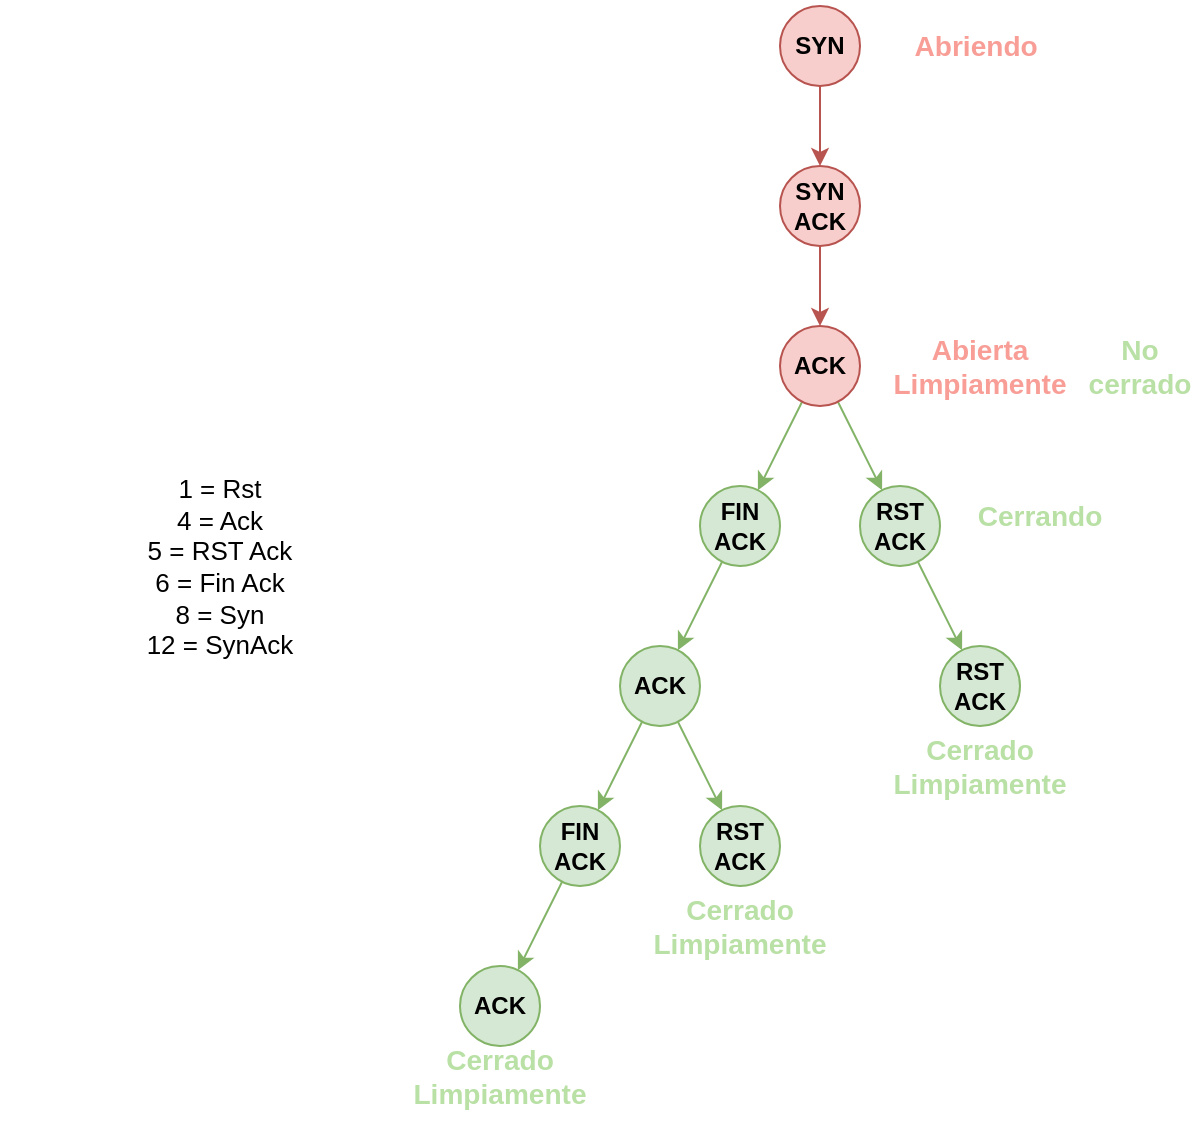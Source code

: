 <mxfile version="10.7.4" type="device"><diagram id="bQv4EMV4mGENpK0hk5Bo" name="Page-1"><mxGraphModel dx="994" dy="455" grid="1" gridSize="10" guides="1" tooltips="1" connect="1" arrows="1" fold="1" page="1" pageScale="1" pageWidth="850" pageHeight="1100" math="0" shadow="0"><root><mxCell id="0"/><mxCell id="1" parent="0"/><mxCell id="Ux6A793XJUo2XdxxFTJG-9" value="" style="edgeStyle=none;rounded=0;orthogonalLoop=1;jettySize=auto;html=1;fontStyle=1;fontSize=12;fillColor=#f8cecc;strokeColor=#b85450;" parent="1" source="Ux6A793XJUo2XdxxFTJG-1" target="Ux6A793XJUo2XdxxFTJG-8" edge="1"><mxGeometry relative="1" as="geometry"/></mxCell><mxCell id="Ux6A793XJUo2XdxxFTJG-1" value="&lt;span style=&quot;font-size: 12px;&quot;&gt;&lt;font style=&quot;font-size: 12px;&quot;&gt;SYN&lt;/font&gt;&lt;/span&gt;" style="ellipse;whiteSpace=wrap;html=1;aspect=fixed;fontStyle=1;fontSize=12;fillColor=#f8cecc;strokeColor=#b85450;" parent="1" vertex="1"><mxGeometry x="400" y="140" width="40" height="40" as="geometry"/></mxCell><mxCell id="Ux6A793XJUo2XdxxFTJG-13" value="" style="edgeStyle=none;rounded=0;orthogonalLoop=1;jettySize=auto;html=1;fontStyle=1;fontSize=12;fillColor=#f8cecc;strokeColor=#b85450;" parent="1" source="Ux6A793XJUo2XdxxFTJG-8" target="Ux6A793XJUo2XdxxFTJG-12" edge="1"><mxGeometry relative="1" as="geometry"/></mxCell><mxCell id="Ux6A793XJUo2XdxxFTJG-8" value="&lt;font style=&quot;font-size: 12px;&quot;&gt;&lt;span style=&quot;font-size: 12px;&quot;&gt;SYN&lt;br style=&quot;font-size: 12px;&quot;&gt;ACK&lt;br style=&quot;font-size: 12px;&quot;&gt;&lt;/span&gt;&lt;/font&gt;" style="ellipse;whiteSpace=wrap;html=1;aspect=fixed;fontStyle=1;fontSize=12;fillColor=#f8cecc;strokeColor=#b85450;" parent="1" vertex="1"><mxGeometry x="400" y="220" width="40" height="40" as="geometry"/></mxCell><mxCell id="Ux6A793XJUo2XdxxFTJG-15" value="" style="edgeStyle=none;rounded=0;orthogonalLoop=1;jettySize=auto;html=1;fontStyle=1;fontSize=12;fillColor=#d5e8d4;strokeColor=#82b366;" parent="1" source="Ux6A793XJUo2XdxxFTJG-12" target="Ux6A793XJUo2XdxxFTJG-14" edge="1"><mxGeometry relative="1" as="geometry"/></mxCell><mxCell id="Ux6A793XJUo2XdxxFTJG-46" value="" style="edgeStyle=none;rounded=0;orthogonalLoop=1;jettySize=auto;html=1;fontSize=12;fillColor=#d5e8d4;strokeColor=#82b366;" parent="1" source="Ux6A793XJUo2XdxxFTJG-12" target="Ux6A793XJUo2XdxxFTJG-45" edge="1"><mxGeometry relative="1" as="geometry"/></mxCell><mxCell id="Ux6A793XJUo2XdxxFTJG-12" value="&lt;span style=&quot;font-size: 12px;&quot;&gt;&lt;font style=&quot;font-size: 12px;&quot;&gt;ACK&lt;/font&gt;&lt;/span&gt;" style="ellipse;whiteSpace=wrap;html=1;aspect=fixed;fontStyle=1;fontSize=12;fillColor=#f8cecc;strokeColor=#b85450;" parent="1" vertex="1"><mxGeometry x="400" y="300" width="40" height="40" as="geometry"/></mxCell><mxCell id="Ux6A793XJUo2XdxxFTJG-48" value="" style="edgeStyle=none;rounded=0;orthogonalLoop=1;jettySize=auto;html=1;fontSize=12;fillColor=#d5e8d4;strokeColor=#82b366;" parent="1" source="Ux6A793XJUo2XdxxFTJG-45" target="Ux6A793XJUo2XdxxFTJG-47" edge="1"><mxGeometry relative="1" as="geometry"/></mxCell><mxCell id="Ux6A793XJUo2XdxxFTJG-45" value="&lt;span style=&quot;font-size: 12px&quot;&gt;&lt;font style=&quot;font-size: 12px&quot;&gt;RST&lt;br&gt;ACK&lt;/font&gt;&lt;/span&gt;" style="ellipse;whiteSpace=wrap;html=1;aspect=fixed;fontStyle=1;fontSize=12;fillColor=#d5e8d4;strokeColor=#82b366;" parent="1" vertex="1"><mxGeometry x="440" y="380" width="40" height="40" as="geometry"/></mxCell><mxCell id="Ux6A793XJUo2XdxxFTJG-47" value="&lt;span style=&quot;font-size: 12px&quot;&gt;&lt;font style=&quot;font-size: 12px&quot;&gt;RST&lt;br&gt;ACK&lt;/font&gt;&lt;/span&gt;" style="ellipse;whiteSpace=wrap;html=1;aspect=fixed;fontStyle=1;fontSize=12;fillColor=#d5e8d4;strokeColor=#82b366;" parent="1" vertex="1"><mxGeometry x="480" y="460" width="40" height="40" as="geometry"/></mxCell><mxCell id="Ux6A793XJUo2XdxxFTJG-29" value="" style="edgeStyle=none;rounded=0;orthogonalLoop=1;jettySize=auto;html=1;fontSize=12;fillColor=#d5e8d4;strokeColor=#82b366;" parent="1" source="Ux6A793XJUo2XdxxFTJG-14" target="Ux6A793XJUo2XdxxFTJG-28" edge="1"><mxGeometry relative="1" as="geometry"/></mxCell><mxCell id="Ux6A793XJUo2XdxxFTJG-14" value="FIN&lt;br style=&quot;font-size: 12px;&quot;&gt;ACK&lt;br style=&quot;font-size: 12px;&quot;&gt;" style="ellipse;whiteSpace=wrap;html=1;aspect=fixed;fontStyle=1;fontSize=12;fillColor=#d5e8d4;strokeColor=#82b366;" parent="1" vertex="1"><mxGeometry x="360" y="380" width="40" height="40" as="geometry"/></mxCell><mxCell id="Ux6A793XJUo2XdxxFTJG-34" value="" style="edgeStyle=none;rounded=0;orthogonalLoop=1;jettySize=auto;html=1;fontSize=12;fillColor=#d5e8d4;strokeColor=#82b366;" parent="1" source="Ux6A793XJUo2XdxxFTJG-28" target="Ux6A793XJUo2XdxxFTJG-33" edge="1"><mxGeometry relative="1" as="geometry"/></mxCell><mxCell id="Ux6A793XJUo2XdxxFTJG-44" value="" style="edgeStyle=none;rounded=0;orthogonalLoop=1;jettySize=auto;html=1;fontSize=12;fillColor=#d5e8d4;strokeColor=#82b366;" parent="1" source="Ux6A793XJUo2XdxxFTJG-28" target="Ux6A793XJUo2XdxxFTJG-43" edge="1"><mxGeometry relative="1" as="geometry"/></mxCell><mxCell id="Ux6A793XJUo2XdxxFTJG-28" value="ACK&lt;br style=&quot;font-size: 12px;&quot;&gt;" style="ellipse;whiteSpace=wrap;html=1;aspect=fixed;fontStyle=1;fontSize=12;fillColor=#d5e8d4;strokeColor=#82b366;" parent="1" vertex="1"><mxGeometry x="320" y="460" width="40" height="40" as="geometry"/></mxCell><mxCell id="Ux6A793XJUo2XdxxFTJG-43" value="RST&lt;br&gt;ACK&lt;br style=&quot;font-size: 12px&quot;&gt;" style="ellipse;whiteSpace=wrap;html=1;aspect=fixed;fontStyle=1;fontSize=12;fillColor=#d5e8d4;strokeColor=#82b366;" parent="1" vertex="1"><mxGeometry x="360" y="540" width="40" height="40" as="geometry"/></mxCell><mxCell id="Ux6A793XJUo2XdxxFTJG-36" value="" style="edgeStyle=none;rounded=0;orthogonalLoop=1;jettySize=auto;html=1;fontSize=12;fillColor=#d5e8d4;strokeColor=#82b366;" parent="1" source="Ux6A793XJUo2XdxxFTJG-33" target="Ux6A793XJUo2XdxxFTJG-35" edge="1"><mxGeometry relative="1" as="geometry"/></mxCell><mxCell id="Ux6A793XJUo2XdxxFTJG-33" value="FIN&lt;br&gt;ACK&lt;br style=&quot;font-size: 12px&quot;&gt;" style="ellipse;whiteSpace=wrap;html=1;aspect=fixed;fontStyle=1;fontSize=12;fillColor=#d5e8d4;strokeColor=#82b366;" parent="1" vertex="1"><mxGeometry x="280" y="540" width="40" height="40" as="geometry"/></mxCell><mxCell id="Ux6A793XJUo2XdxxFTJG-35" value="ACK&lt;br style=&quot;font-size: 12px&quot;&gt;" style="ellipse;whiteSpace=wrap;html=1;aspect=fixed;fontStyle=1;fontSize=12;fillColor=#d5e8d4;strokeColor=#82b366;" parent="1" vertex="1"><mxGeometry x="240" y="620" width="40" height="40" as="geometry"/></mxCell><mxCell id="Ux6A793XJUo2XdxxFTJG-27" value="&lt;br&gt;&lt;font style=&quot;font-size: 13px&quot;&gt;1 = Rst&lt;br&gt;4 = Ack&lt;br&gt;5 = RST Ack&lt;br&gt;6 = Fin Ack&lt;br&gt;8 = Syn&lt;br&gt;12 = SynAck&lt;/font&gt;&lt;br&gt;" style="text;html=1;strokeColor=none;fillColor=none;align=center;verticalAlign=middle;whiteSpace=wrap;rounded=0;fontSize=9;" parent="1" vertex="1"><mxGeometry x="10" y="230" width="220" height="370" as="geometry"/></mxCell><mxCell id="eqbIEWRcPxPhlgqBn0qa-1" value="&lt;h3&gt;&lt;font color=&quot;#f89e97&quot;&gt;Abriendo&amp;nbsp;&lt;/font&gt;&lt;/h3&gt;" style="text;html=1;strokeColor=none;fillColor=none;align=center;verticalAlign=middle;whiteSpace=wrap;rounded=0;" vertex="1" parent="1"><mxGeometry x="480" y="150" width="40" height="20" as="geometry"/></mxCell><mxCell id="eqbIEWRcPxPhlgqBn0qa-2" value="&lt;h3&gt;&lt;font color=&quot;#f89e97&quot;&gt;Abierta Limpiamente&lt;/font&gt;&lt;/h3&gt;" style="text;html=1;strokeColor=none;fillColor=none;align=center;verticalAlign=middle;whiteSpace=wrap;rounded=0;" vertex="1" parent="1"><mxGeometry x="480" y="310" width="40" height="20" as="geometry"/></mxCell><mxCell id="eqbIEWRcPxPhlgqBn0qa-3" value="&lt;h3&gt;&lt;span&gt;&lt;font color=&quot;#b9e0a5&quot;&gt;Cerrando&lt;/font&gt;&lt;/span&gt;&lt;/h3&gt;" style="text;html=1;strokeColor=none;fillColor=none;align=center;verticalAlign=middle;whiteSpace=wrap;rounded=0;fontStyle=0" vertex="1" parent="1"><mxGeometry x="510" y="385" width="40" height="20" as="geometry"/></mxCell><mxCell id="eqbIEWRcPxPhlgqBn0qa-4" value="&lt;h3&gt;&lt;span&gt;&lt;font color=&quot;#b9e0a5&quot;&gt;No cerrado&lt;/font&gt;&lt;/span&gt;&lt;/h3&gt;" style="text;html=1;strokeColor=none;fillColor=none;align=center;verticalAlign=middle;whiteSpace=wrap;rounded=0;fontStyle=0" vertex="1" parent="1"><mxGeometry x="560" y="310" width="40" height="20" as="geometry"/></mxCell><mxCell id="eqbIEWRcPxPhlgqBn0qa-5" value="&lt;h3&gt;&lt;span&gt;&lt;font color=&quot;#b9e0a5&quot;&gt;Cerrado Limpiamente&lt;/font&gt;&lt;/span&gt;&lt;/h3&gt;" style="text;html=1;strokeColor=none;fillColor=none;align=center;verticalAlign=middle;whiteSpace=wrap;rounded=0;fontStyle=0" vertex="1" parent="1"><mxGeometry x="360" y="590" width="40" height="20" as="geometry"/></mxCell><mxCell id="eqbIEWRcPxPhlgqBn0qa-6" value="&lt;h3&gt;&lt;span&gt;&lt;font color=&quot;#b9e0a5&quot;&gt;Cerrado Limpiamente&lt;/font&gt;&lt;/span&gt;&lt;/h3&gt;" style="text;html=1;strokeColor=none;fillColor=none;align=center;verticalAlign=middle;whiteSpace=wrap;rounded=0;fontStyle=0" vertex="1" parent="1"><mxGeometry x="240" y="665" width="40" height="20" as="geometry"/></mxCell><mxCell id="eqbIEWRcPxPhlgqBn0qa-8" value="&lt;h3&gt;&lt;span&gt;&lt;font color=&quot;#b9e0a5&quot;&gt;Cerrado Limpiamente&lt;/font&gt;&lt;/span&gt;&lt;/h3&gt;" style="text;html=1;strokeColor=none;fillColor=none;align=center;verticalAlign=middle;whiteSpace=wrap;rounded=0;fontStyle=0" vertex="1" parent="1"><mxGeometry x="480" y="510" width="40" height="20" as="geometry"/></mxCell></root></mxGraphModel></diagram></mxfile>